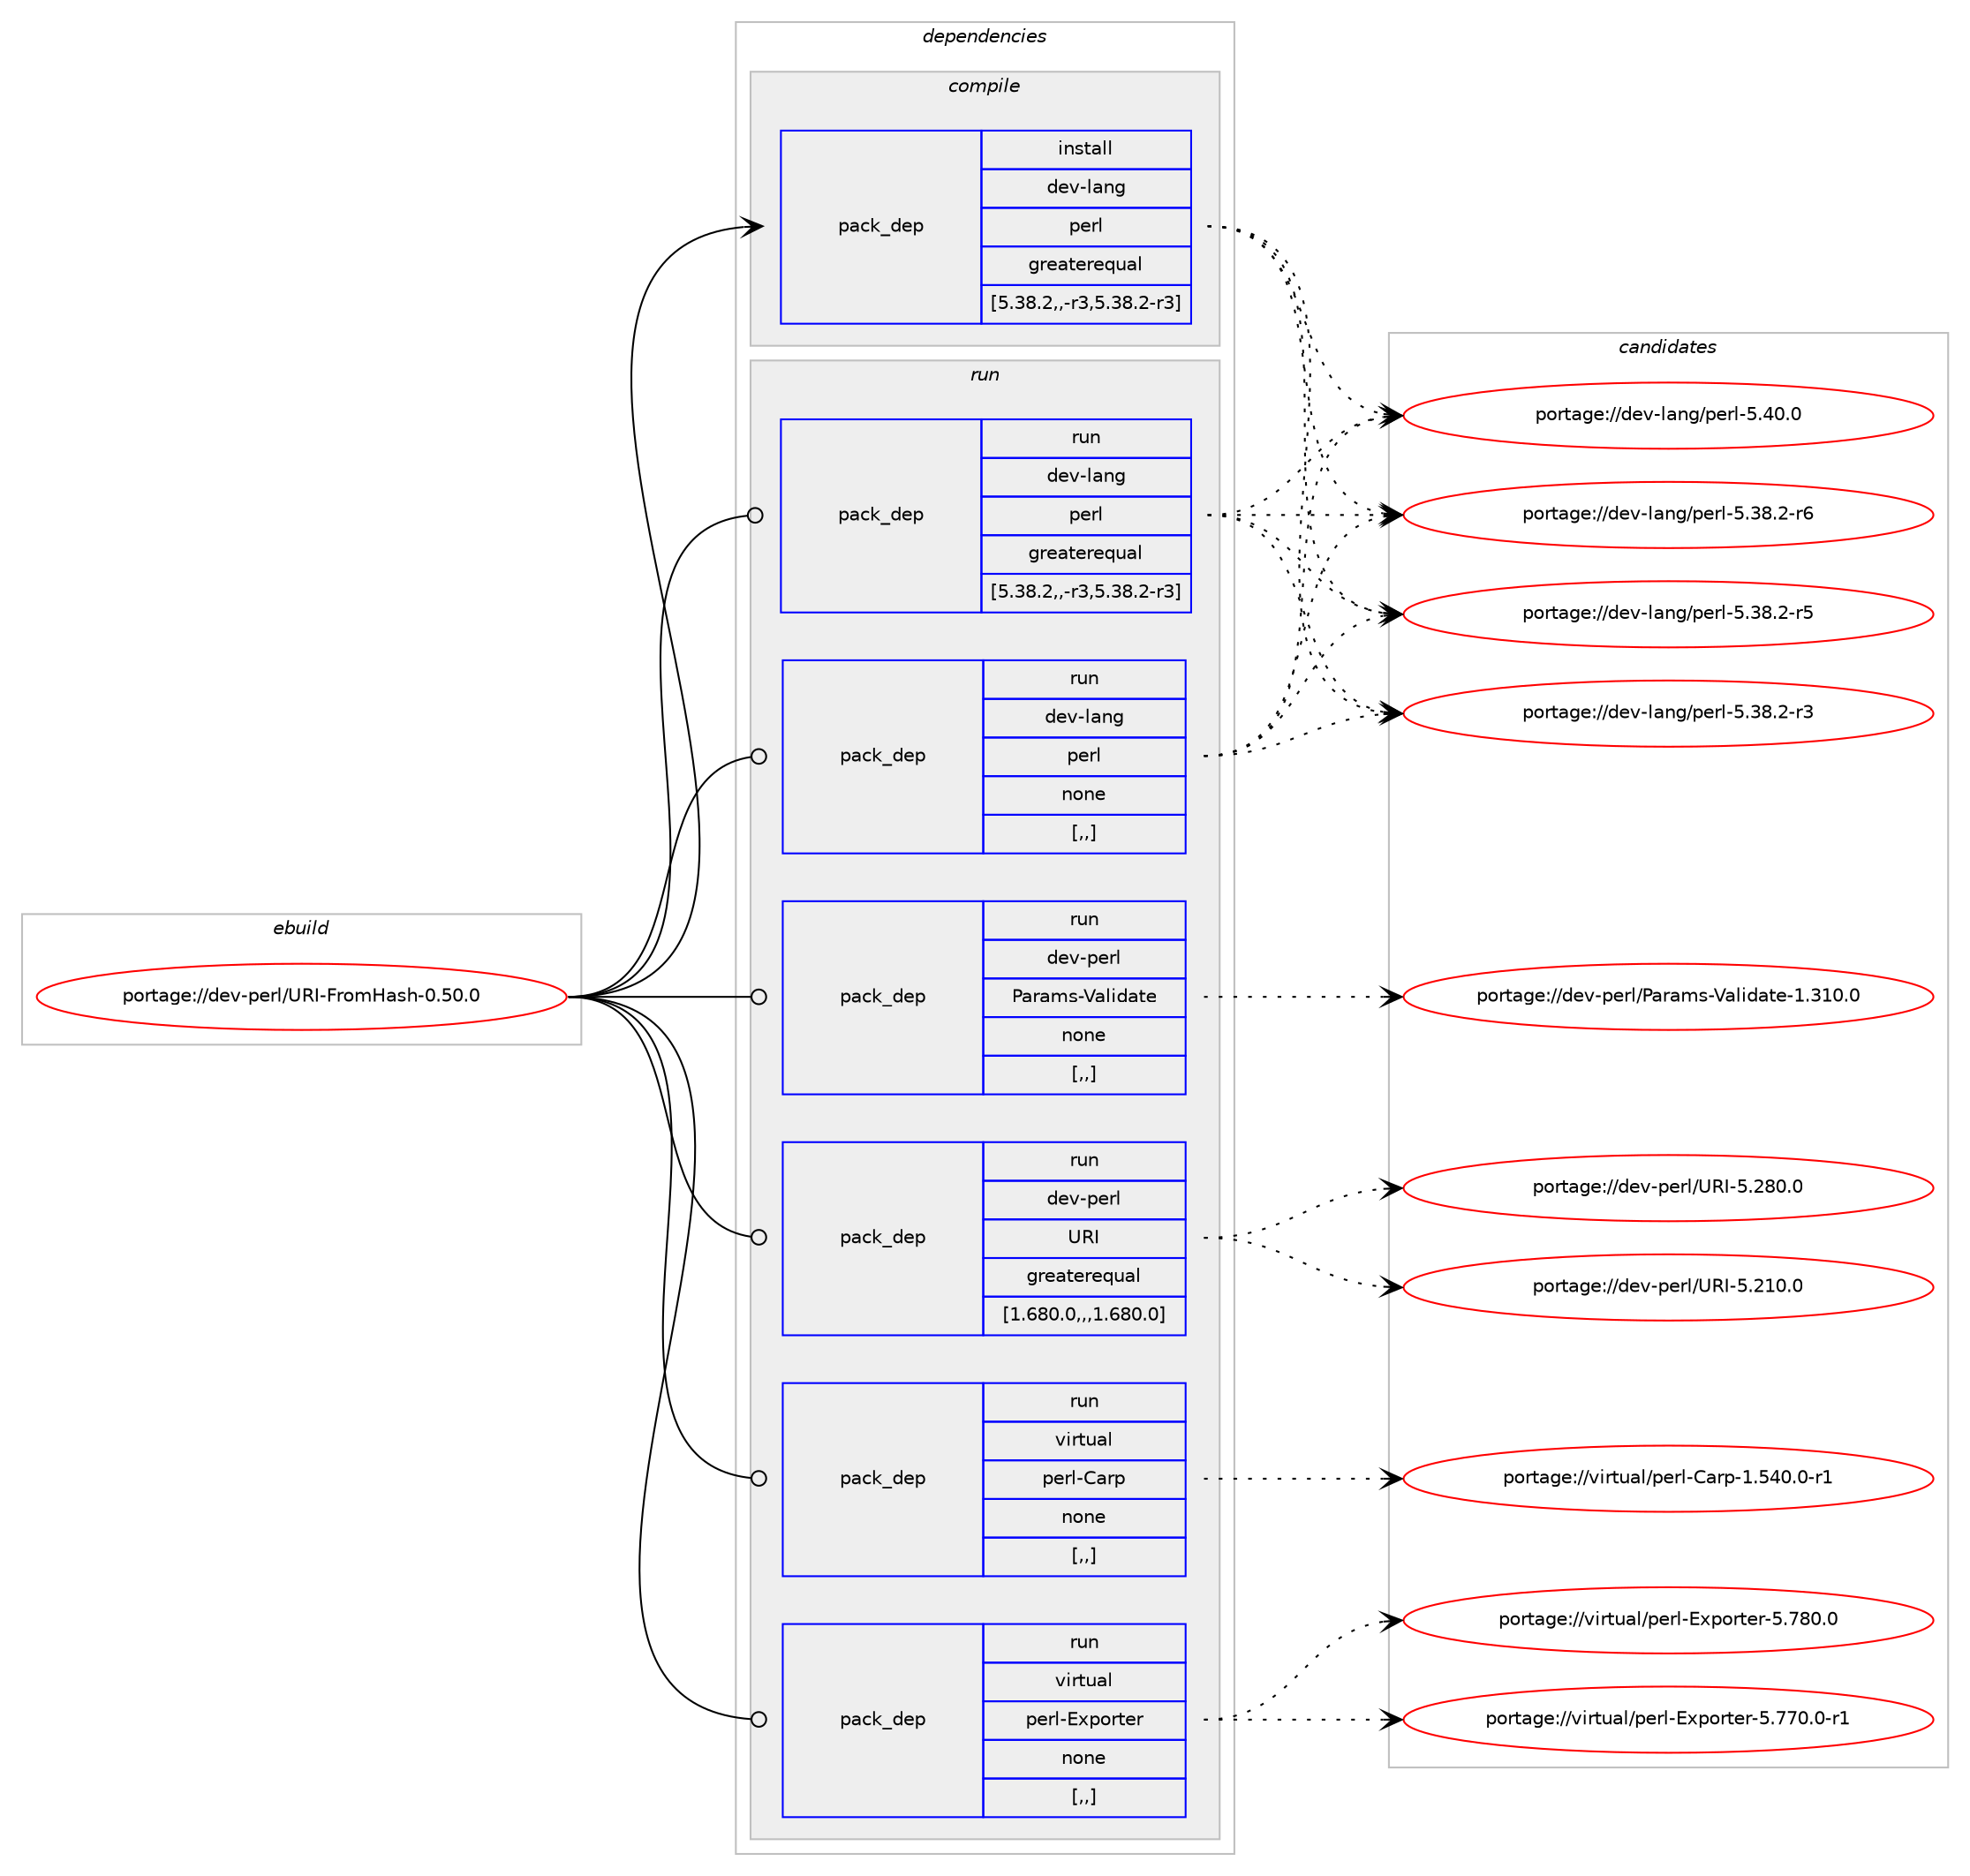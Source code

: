 digraph prolog {

# *************
# Graph options
# *************

newrank=true;
concentrate=true;
compound=true;
graph [rankdir=LR,fontname=Helvetica,fontsize=10,ranksep=1.5];#, ranksep=2.5, nodesep=0.2];
edge  [arrowhead=vee];
node  [fontname=Helvetica,fontsize=10];

# **********
# The ebuild
# **********

subgraph cluster_leftcol {
color=gray;
label=<<i>ebuild</i>>;
id [label="portage://dev-perl/URI-FromHash-0.50.0", color=red, width=4, href="../dev-perl/URI-FromHash-0.50.0.svg"];
}

# ****************
# The dependencies
# ****************

subgraph cluster_midcol {
color=gray;
label=<<i>dependencies</i>>;
subgraph cluster_compile {
fillcolor="#eeeeee";
style=filled;
label=<<i>compile</i>>;
subgraph pack107308 {
dependency138636 [label=<<TABLE BORDER="0" CELLBORDER="1" CELLSPACING="0" CELLPADDING="4" WIDTH="220"><TR><TD ROWSPAN="6" CELLPADDING="30">pack_dep</TD></TR><TR><TD WIDTH="110">install</TD></TR><TR><TD>dev-lang</TD></TR><TR><TD>perl</TD></TR><TR><TD>greaterequal</TD></TR><TR><TD>[5.38.2,,-r3,5.38.2-r3]</TD></TR></TABLE>>, shape=none, color=blue];
}
id:e -> dependency138636:w [weight=20,style="solid",arrowhead="vee"];
}
subgraph cluster_compileandrun {
fillcolor="#eeeeee";
style=filled;
label=<<i>compile and run</i>>;
}
subgraph cluster_run {
fillcolor="#eeeeee";
style=filled;
label=<<i>run</i>>;
subgraph pack107309 {
dependency138637 [label=<<TABLE BORDER="0" CELLBORDER="1" CELLSPACING="0" CELLPADDING="4" WIDTH="220"><TR><TD ROWSPAN="6" CELLPADDING="30">pack_dep</TD></TR><TR><TD WIDTH="110">run</TD></TR><TR><TD>dev-lang</TD></TR><TR><TD>perl</TD></TR><TR><TD>greaterequal</TD></TR><TR><TD>[5.38.2,,-r3,5.38.2-r3]</TD></TR></TABLE>>, shape=none, color=blue];
}
id:e -> dependency138637:w [weight=20,style="solid",arrowhead="odot"];
subgraph pack107310 {
dependency138638 [label=<<TABLE BORDER="0" CELLBORDER="1" CELLSPACING="0" CELLPADDING="4" WIDTH="220"><TR><TD ROWSPAN="6" CELLPADDING="30">pack_dep</TD></TR><TR><TD WIDTH="110">run</TD></TR><TR><TD>dev-lang</TD></TR><TR><TD>perl</TD></TR><TR><TD>none</TD></TR><TR><TD>[,,]</TD></TR></TABLE>>, shape=none, color=blue];
}
id:e -> dependency138638:w [weight=20,style="solid",arrowhead="odot"];
subgraph pack107311 {
dependency138639 [label=<<TABLE BORDER="0" CELLBORDER="1" CELLSPACING="0" CELLPADDING="4" WIDTH="220"><TR><TD ROWSPAN="6" CELLPADDING="30">pack_dep</TD></TR><TR><TD WIDTH="110">run</TD></TR><TR><TD>dev-perl</TD></TR><TR><TD>Params-Validate</TD></TR><TR><TD>none</TD></TR><TR><TD>[,,]</TD></TR></TABLE>>, shape=none, color=blue];
}
id:e -> dependency138639:w [weight=20,style="solid",arrowhead="odot"];
subgraph pack107312 {
dependency138640 [label=<<TABLE BORDER="0" CELLBORDER="1" CELLSPACING="0" CELLPADDING="4" WIDTH="220"><TR><TD ROWSPAN="6" CELLPADDING="30">pack_dep</TD></TR><TR><TD WIDTH="110">run</TD></TR><TR><TD>dev-perl</TD></TR><TR><TD>URI</TD></TR><TR><TD>greaterequal</TD></TR><TR><TD>[1.680.0,,,1.680.0]</TD></TR></TABLE>>, shape=none, color=blue];
}
id:e -> dependency138640:w [weight=20,style="solid",arrowhead="odot"];
subgraph pack107313 {
dependency138641 [label=<<TABLE BORDER="0" CELLBORDER="1" CELLSPACING="0" CELLPADDING="4" WIDTH="220"><TR><TD ROWSPAN="6" CELLPADDING="30">pack_dep</TD></TR><TR><TD WIDTH="110">run</TD></TR><TR><TD>virtual</TD></TR><TR><TD>perl-Carp</TD></TR><TR><TD>none</TD></TR><TR><TD>[,,]</TD></TR></TABLE>>, shape=none, color=blue];
}
id:e -> dependency138641:w [weight=20,style="solid",arrowhead="odot"];
subgraph pack107314 {
dependency138642 [label=<<TABLE BORDER="0" CELLBORDER="1" CELLSPACING="0" CELLPADDING="4" WIDTH="220"><TR><TD ROWSPAN="6" CELLPADDING="30">pack_dep</TD></TR><TR><TD WIDTH="110">run</TD></TR><TR><TD>virtual</TD></TR><TR><TD>perl-Exporter</TD></TR><TR><TD>none</TD></TR><TR><TD>[,,]</TD></TR></TABLE>>, shape=none, color=blue];
}
id:e -> dependency138642:w [weight=20,style="solid",arrowhead="odot"];
}
}

# **************
# The candidates
# **************

subgraph cluster_choices {
rank=same;
color=gray;
label=<<i>candidates</i>>;

subgraph choice107308 {
color=black;
nodesep=1;
choice10010111845108971101034711210111410845534652484648 [label="portage://dev-lang/perl-5.40.0", color=red, width=4,href="../dev-lang/perl-5.40.0.svg"];
choice100101118451089711010347112101114108455346515646504511454 [label="portage://dev-lang/perl-5.38.2-r6", color=red, width=4,href="../dev-lang/perl-5.38.2-r6.svg"];
choice100101118451089711010347112101114108455346515646504511453 [label="portage://dev-lang/perl-5.38.2-r5", color=red, width=4,href="../dev-lang/perl-5.38.2-r5.svg"];
choice100101118451089711010347112101114108455346515646504511451 [label="portage://dev-lang/perl-5.38.2-r3", color=red, width=4,href="../dev-lang/perl-5.38.2-r3.svg"];
dependency138636:e -> choice10010111845108971101034711210111410845534652484648:w [style=dotted,weight="100"];
dependency138636:e -> choice100101118451089711010347112101114108455346515646504511454:w [style=dotted,weight="100"];
dependency138636:e -> choice100101118451089711010347112101114108455346515646504511453:w [style=dotted,weight="100"];
dependency138636:e -> choice100101118451089711010347112101114108455346515646504511451:w [style=dotted,weight="100"];
}
subgraph choice107309 {
color=black;
nodesep=1;
choice10010111845108971101034711210111410845534652484648 [label="portage://dev-lang/perl-5.40.0", color=red, width=4,href="../dev-lang/perl-5.40.0.svg"];
choice100101118451089711010347112101114108455346515646504511454 [label="portage://dev-lang/perl-5.38.2-r6", color=red, width=4,href="../dev-lang/perl-5.38.2-r6.svg"];
choice100101118451089711010347112101114108455346515646504511453 [label="portage://dev-lang/perl-5.38.2-r5", color=red, width=4,href="../dev-lang/perl-5.38.2-r5.svg"];
choice100101118451089711010347112101114108455346515646504511451 [label="portage://dev-lang/perl-5.38.2-r3", color=red, width=4,href="../dev-lang/perl-5.38.2-r3.svg"];
dependency138637:e -> choice10010111845108971101034711210111410845534652484648:w [style=dotted,weight="100"];
dependency138637:e -> choice100101118451089711010347112101114108455346515646504511454:w [style=dotted,weight="100"];
dependency138637:e -> choice100101118451089711010347112101114108455346515646504511453:w [style=dotted,weight="100"];
dependency138637:e -> choice100101118451089711010347112101114108455346515646504511451:w [style=dotted,weight="100"];
}
subgraph choice107310 {
color=black;
nodesep=1;
choice10010111845108971101034711210111410845534652484648 [label="portage://dev-lang/perl-5.40.0", color=red, width=4,href="../dev-lang/perl-5.40.0.svg"];
choice100101118451089711010347112101114108455346515646504511454 [label="portage://dev-lang/perl-5.38.2-r6", color=red, width=4,href="../dev-lang/perl-5.38.2-r6.svg"];
choice100101118451089711010347112101114108455346515646504511453 [label="portage://dev-lang/perl-5.38.2-r5", color=red, width=4,href="../dev-lang/perl-5.38.2-r5.svg"];
choice100101118451089711010347112101114108455346515646504511451 [label="portage://dev-lang/perl-5.38.2-r3", color=red, width=4,href="../dev-lang/perl-5.38.2-r3.svg"];
dependency138638:e -> choice10010111845108971101034711210111410845534652484648:w [style=dotted,weight="100"];
dependency138638:e -> choice100101118451089711010347112101114108455346515646504511454:w [style=dotted,weight="100"];
dependency138638:e -> choice100101118451089711010347112101114108455346515646504511453:w [style=dotted,weight="100"];
dependency138638:e -> choice100101118451089711010347112101114108455346515646504511451:w [style=dotted,weight="100"];
}
subgraph choice107311 {
color=black;
nodesep=1;
choice1001011184511210111410847809711497109115458697108105100971161014549465149484648 [label="portage://dev-perl/Params-Validate-1.310.0", color=red, width=4,href="../dev-perl/Params-Validate-1.310.0.svg"];
dependency138639:e -> choice1001011184511210111410847809711497109115458697108105100971161014549465149484648:w [style=dotted,weight="100"];
}
subgraph choice107312 {
color=black;
nodesep=1;
choice10010111845112101114108478582734553465056484648 [label="portage://dev-perl/URI-5.280.0", color=red, width=4,href="../dev-perl/URI-5.280.0.svg"];
choice10010111845112101114108478582734553465049484648 [label="portage://dev-perl/URI-5.210.0", color=red, width=4,href="../dev-perl/URI-5.210.0.svg"];
dependency138640:e -> choice10010111845112101114108478582734553465056484648:w [style=dotted,weight="100"];
dependency138640:e -> choice10010111845112101114108478582734553465049484648:w [style=dotted,weight="100"];
}
subgraph choice107313 {
color=black;
nodesep=1;
choice118105114116117971084711210111410845679711411245494653524846484511449 [label="portage://virtual/perl-Carp-1.540.0-r1", color=red, width=4,href="../virtual/perl-Carp-1.540.0-r1.svg"];
dependency138641:e -> choice118105114116117971084711210111410845679711411245494653524846484511449:w [style=dotted,weight="100"];
}
subgraph choice107314 {
color=black;
nodesep=1;
choice118105114116117971084711210111410845691201121111141161011144553465556484648 [label="portage://virtual/perl-Exporter-5.780.0", color=red, width=4,href="../virtual/perl-Exporter-5.780.0.svg"];
choice1181051141161179710847112101114108456912011211111411610111445534655554846484511449 [label="portage://virtual/perl-Exporter-5.770.0-r1", color=red, width=4,href="../virtual/perl-Exporter-5.770.0-r1.svg"];
dependency138642:e -> choice118105114116117971084711210111410845691201121111141161011144553465556484648:w [style=dotted,weight="100"];
dependency138642:e -> choice1181051141161179710847112101114108456912011211111411610111445534655554846484511449:w [style=dotted,weight="100"];
}
}

}
